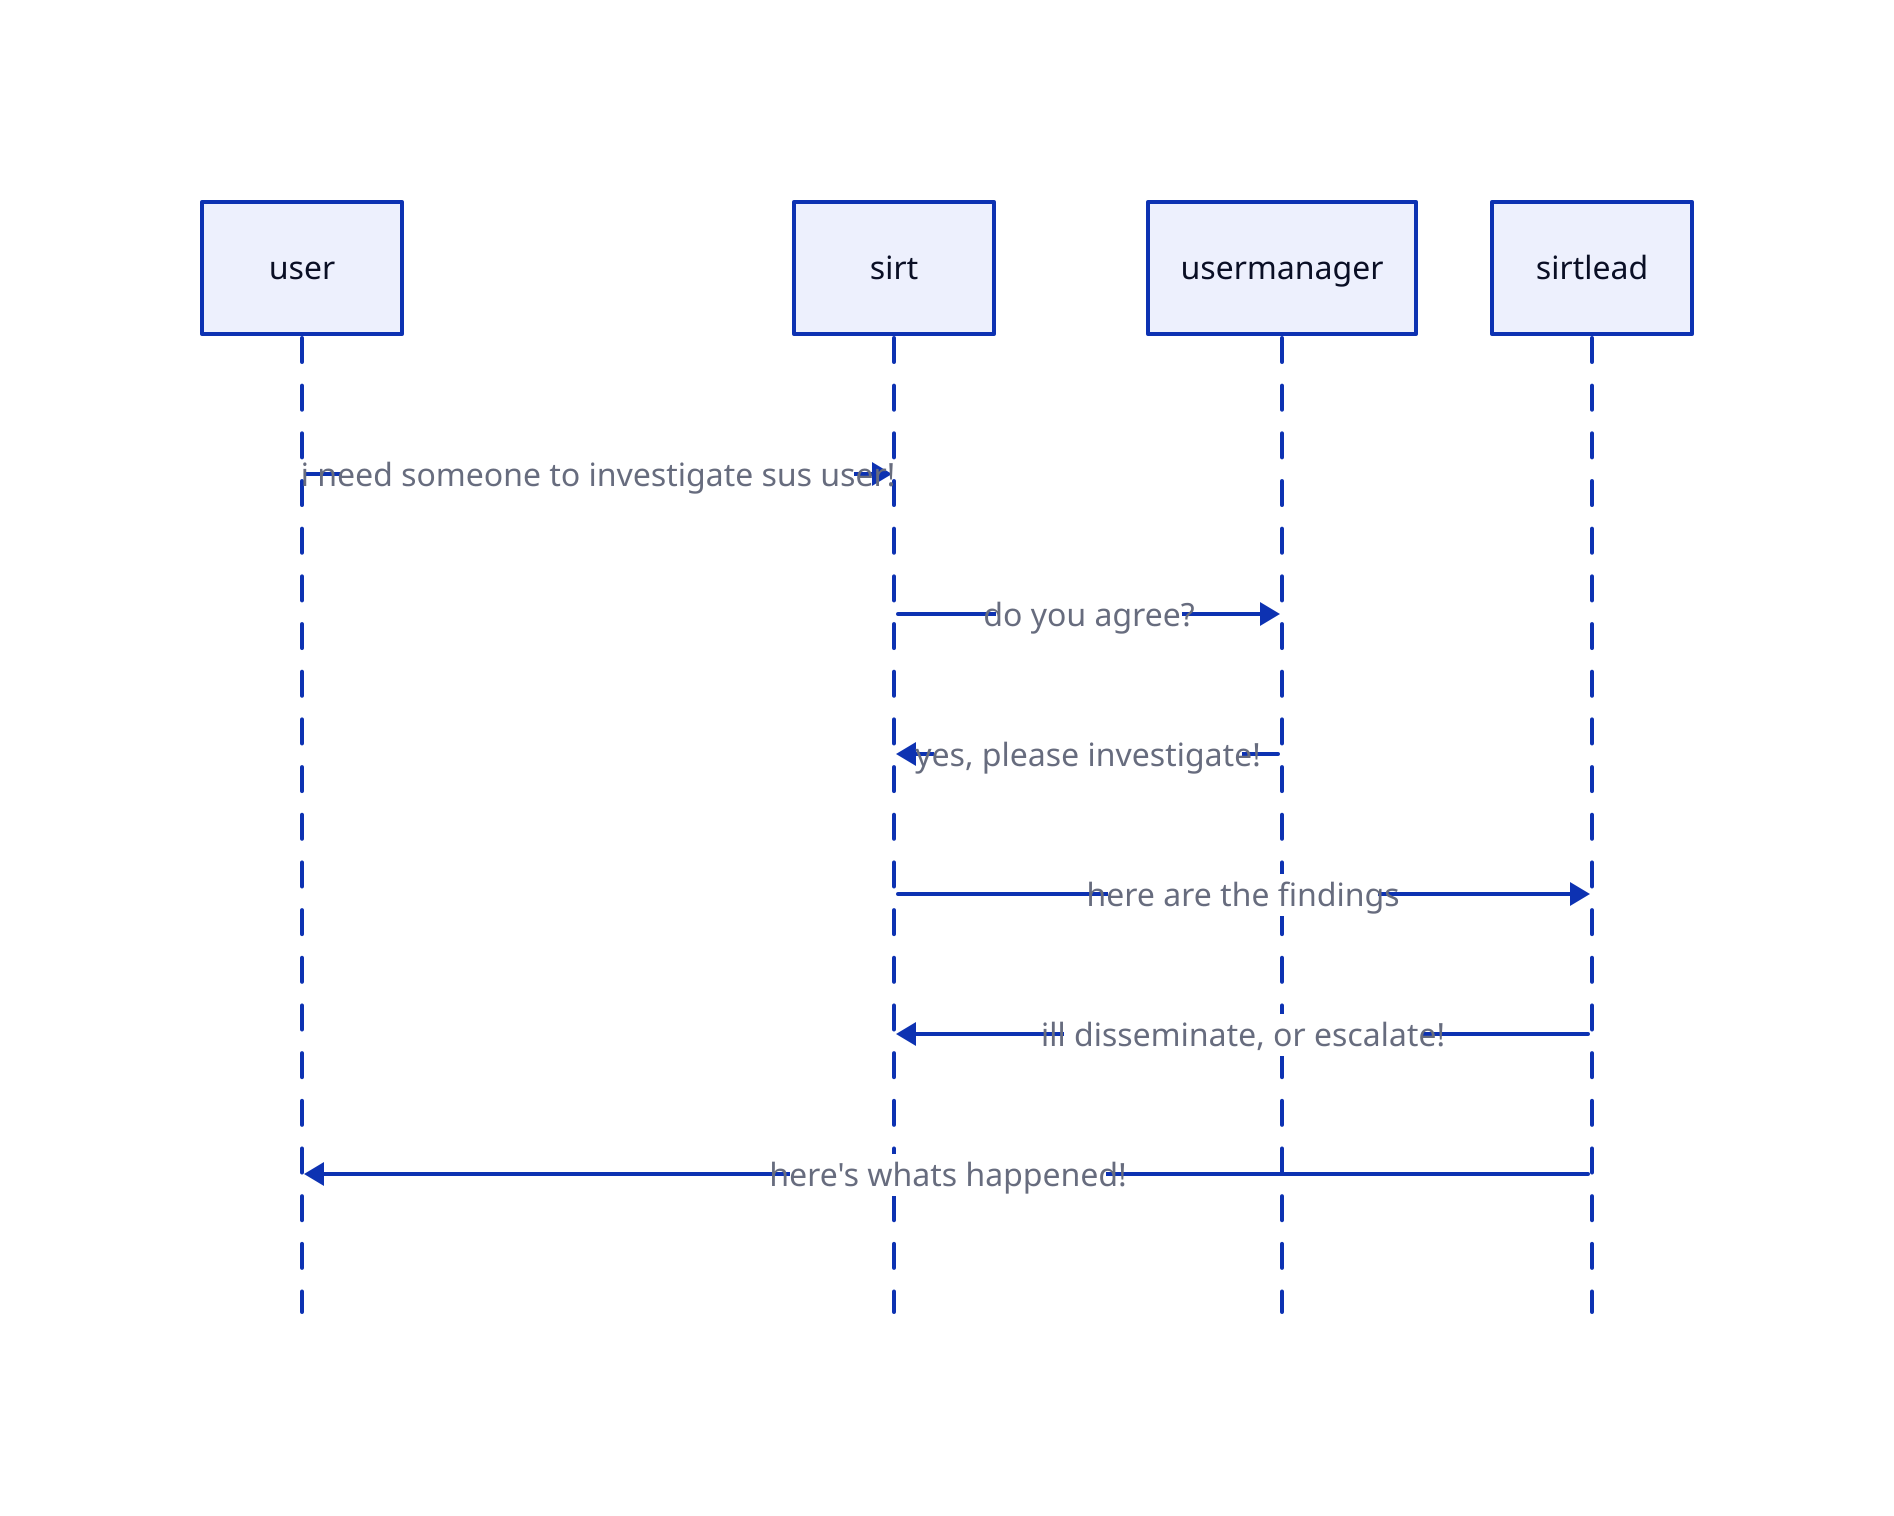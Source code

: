 shape: sequence_diagram
user -> sirt: i need someone to investigate sus user!
sirt -> usermanager: do you agree?
usermanager -> sirt: yes, please investigate!
sirt -> sirtlead: here are the findings
sirtlead -> sirt: ill disseminate, or escalate!
sirtlead -> user: here's whats happened!

